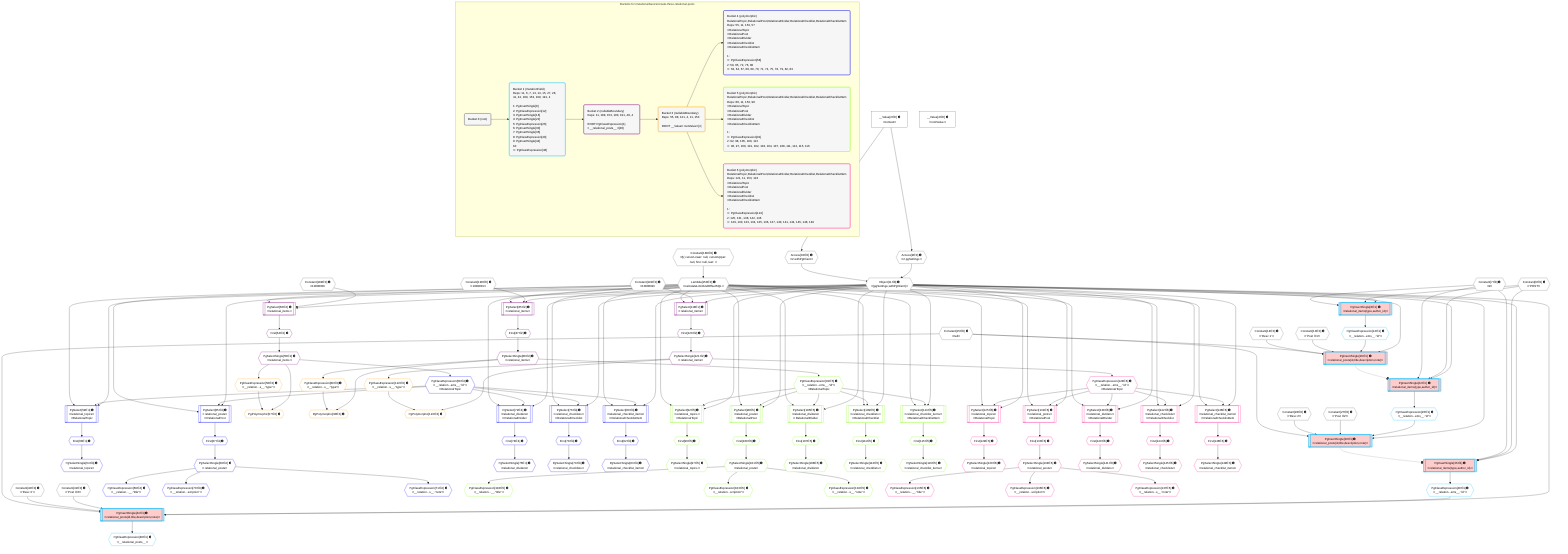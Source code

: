 %%{init: {'themeVariables': { 'fontSize': '12px'}}}%%
graph TD
    classDef path fill:#eee,stroke:#000,color:#000
    classDef plan fill:#fff,stroke-width:1px,color:#000
    classDef itemplan fill:#fff,stroke-width:2px,color:#000
    classDef unbatchedplan fill:#dff,stroke-width:1px,color:#000
    classDef sideeffectplan fill:#fcc,stroke-width:2px,color:#000
    classDef bucket fill:#f6f6f6,color:#000,stroke-width:2px,text-align:left


    %% plan dependencies
    Object11{{"Object[11∈0] ➊<br />ᐸ{pgSettings,withPgClient}ᐳ"}}:::plan
    Access9{{"Access[9∈0] ➊<br />ᐸ2.pgSettingsᐳ"}}:::plan
    Access10{{"Access[10∈0] ➊<br />ᐸ2.withPgClientᐳ"}}:::plan
    Access9 & Access10 --> Object11
    __Value2["__Value[2∈0] ➊<br />ᐸcontextᐳ"]:::plan
    __Value2 --> Access9
    __Value2 --> Access10
    Lambda153{{"Lambda[153∈0] ➊<br />ᐸcalculateLimitAndOffsetSQLᐳ"}}:::plan
    Constant188{{"Constant[188∈0] ➊<br />ᐸ§{ cursorLower: null, cursorUpper: null, first: null, last: ᐳ"}}:::plan
    Constant188 --> Lambda153
    __Value4["__Value[4∈0] ➊<br />ᐸrootValueᐳ"]:::plan
    Constant6{{"Constant[6∈0] ➊<br />ᐸ'POST'ᐳ"}}:::plan
    Constant7{{"Constant[7∈0] ➊<br />ᐸ2ᐳ"}}:::plan
    Constant13{{"Constant[13∈0] ➊<br />ᐸ'Post ꖛ1'ᐳ"}}:::plan
    Constant14{{"Constant[14∈0] ➊<br />ᐸ'Desc 1'ᐳ"}}:::plan
    Constant15{{"Constant[15∈0] ➊<br />ᐸnullᐳ"}}:::plan
    Constant27{{"Constant[27∈0] ➊<br />ᐸ'Post ꖛ2'ᐳ"}}:::plan
    Constant28{{"Constant[28∈0] ➊<br />ᐸ'Desc 2'ᐳ"}}:::plan
    Constant41{{"Constant[41∈0] ➊<br />ᐸ'Post ꖛ3'ᐳ"}}:::plan
    Constant42{{"Constant[42∈0] ➊<br />ᐸ'Desc 3'ᐳ"}}:::plan
    Constant189{{"Constant[189∈0] ➊<br />ᐸ1000000ᐳ"}}:::plan
    Constant190{{"Constant[190∈0] ➊<br />ᐸ1000001ᐳ"}}:::plan
    Constant191{{"Constant[191∈0] ➊<br />ᐸ1000002ᐳ"}}:::plan
    PgInsertSingle16[["PgInsertSingle[16∈1] ➊<br />ᐸrelational_posts(id,title,description,note)ᐳ"]]:::sideeffectplan
    PgClassExpression12{{"PgClassExpression[12∈1] ➊<br />ᐸ__relation...ems__.”id”ᐳ"}}:::plan
    Object11 & PgClassExpression12 & Constant13 & Constant14 & Constant15 --> PgInsertSingle16
    PgInsertSingle30[["PgInsertSingle[30∈1] ➊<br />ᐸrelational_posts(id,title,description,note)ᐳ"]]:::sideeffectplan
    PgClassExpression26{{"PgClassExpression[26∈1] ➊<br />ᐸ__relation...ems__.”id”ᐳ"}}:::plan
    Object11 & PgClassExpression26 & Constant27 & Constant28 & Constant15 --> PgInsertSingle30
    PgInsertSingle44[["PgInsertSingle[44∈1] ➊<br />ᐸrelational_posts(id,title,description,note)ᐳ"]]:::sideeffectplan
    PgClassExpression40{{"PgClassExpression[40∈1] ➊<br />ᐸ__relation...ems__.”id”ᐳ"}}:::plan
    Object11 & PgClassExpression40 & Constant41 & Constant42 & Constant15 --> PgInsertSingle44
    PgInsertSingle8[["PgInsertSingle[8∈1] ➊<br />ᐸrelational_items(type,author_id)ᐳ"]]:::sideeffectplan
    Object11 & Constant6 & Constant7 --> PgInsertSingle8
    PgInsertSingle22[["PgInsertSingle[22∈1] ➊<br />ᐸrelational_items(type,author_id)ᐳ"]]:::sideeffectplan
    Object11 & Constant6 & Constant7 --> PgInsertSingle22
    PgInsertSingle36[["PgInsertSingle[36∈1] ➊<br />ᐸrelational_items(type,author_id)ᐳ"]]:::sideeffectplan
    Object11 & Constant6 & Constant7 --> PgInsertSingle36
    PgInsertSingle8 --> PgClassExpression12
    PgInsertSingle22 --> PgClassExpression26
    PgInsertSingle36 --> PgClassExpression40
    PgClassExpression48{{"PgClassExpression[48∈1] ➊<br />ᐸ__relational_posts__ᐳ"}}:::plan
    PgInsertSingle44 --> PgClassExpression48
    PgSelect50[["PgSelect[50∈2] ➊<br />ᐸrelational_itemsᐳ"]]:::plan
    Object11 & Constant189 & Lambda153 --> PgSelect50
    PgSelect85[["PgSelect[85∈2] ➊<br />ᐸrelational_itemsᐳ"]]:::plan
    Object11 & Constant190 & Lambda153 --> PgSelect85
    PgSelect118[["PgSelect[118∈2] ➊<br />ᐸrelational_itemsᐳ"]]:::plan
    Object11 & Constant191 & Lambda153 --> PgSelect118
    First54{{"First[54∈2] ➊"}}:::plan
    PgSelect50 --> First54
    PgSelectSingle55{{"PgSelectSingle[55∈2] ➊<br />ᐸrelational_itemsᐳ"}}:::plan
    First54 --> PgSelectSingle55
    First87{{"First[87∈2] ➊"}}:::plan
    PgSelect85 --> First87
    PgSelectSingle88{{"PgSelectSingle[88∈2] ➊<br />ᐸrelational_itemsᐳ"}}:::plan
    First87 --> PgSelectSingle88
    First120{{"First[120∈2] ➊"}}:::plan
    PgSelect118 --> First120
    PgSelectSingle121{{"PgSelectSingle[121∈2] ➊<br />ᐸrelational_itemsᐳ"}}:::plan
    First120 --> PgSelectSingle121
    PgPolymorphic57{{"PgPolymorphic[57∈3] ➊"}}:::plan
    PgClassExpression56{{"PgClassExpression[56∈3] ➊<br />ᐸ__relation...s__.”type”ᐳ"}}:::plan
    PgSelectSingle55 & PgClassExpression56 --> PgPolymorphic57
    PgPolymorphic90{{"PgPolymorphic[90∈3] ➊"}}:::plan
    PgClassExpression89{{"PgClassExpression[89∈3] ➊<br />ᐸ__relation...s__.”type”ᐳ"}}:::plan
    PgSelectSingle88 & PgClassExpression89 --> PgPolymorphic90
    PgPolymorphic123{{"PgPolymorphic[123∈3] ➊"}}:::plan
    PgClassExpression122{{"PgClassExpression[122∈3] ➊<br />ᐸ__relation...s__.”type”ᐳ"}}:::plan
    PgSelectSingle121 & PgClassExpression122 --> PgPolymorphic123
    PgSelectSingle55 --> PgClassExpression56
    PgSelectSingle88 --> PgClassExpression89
    PgSelectSingle121 --> PgClassExpression122
    PgSelect59[["PgSelect[59∈4] ➊<br />ᐸrelational_topicsᐳ<br />ᐳRelationalTopic"]]:::plan
    PgClassExpression58{{"PgClassExpression[58∈4] ➊<br />ᐸ__relation...ems__.”id”ᐳ<br />ᐳRelationalTopic"}}:::plan
    Object11 & PgClassExpression58 & Lambda153 --> PgSelect59
    PgSelect65[["PgSelect[65∈4] ➊<br />ᐸrelational_postsᐳ<br />ᐳRelationalPost"]]:::plan
    Object11 & PgClassExpression58 & Lambda153 --> PgSelect65
    PgSelect72[["PgSelect[72∈4] ➊<br />ᐸrelational_dividersᐳ<br />ᐳRelationalDivider"]]:::plan
    Object11 & PgClassExpression58 & Lambda153 --> PgSelect72
    PgSelect76[["PgSelect[76∈4] ➊<br />ᐸrelational_checklistsᐳ<br />ᐳRelationalChecklist"]]:::plan
    Object11 & PgClassExpression58 & Lambda153 --> PgSelect76
    PgSelect80[["PgSelect[80∈4] ➊<br />ᐸrelational_checklist_itemsᐳ<br />ᐳRelationalChecklistItem"]]:::plan
    Object11 & PgClassExpression58 & Lambda153 --> PgSelect80
    PgSelectSingle55 --> PgClassExpression58
    First63{{"First[63∈4] ➊"}}:::plan
    PgSelect59 --> First63
    PgSelectSingle64{{"PgSelectSingle[64∈4] ➊<br />ᐸrelational_topicsᐳ"}}:::plan
    First63 --> PgSelectSingle64
    First67{{"First[67∈4] ➊"}}:::plan
    PgSelect65 --> First67
    PgSelectSingle68{{"PgSelectSingle[68∈4] ➊<br />ᐸrelational_postsᐳ"}}:::plan
    First67 --> PgSelectSingle68
    PgClassExpression69{{"PgClassExpression[69∈4] ➊<br />ᐸ__relation...__.”title”ᐳ"}}:::plan
    PgSelectSingle68 --> PgClassExpression69
    PgClassExpression70{{"PgClassExpression[70∈4] ➊<br />ᐸ__relation...scription”ᐳ"}}:::plan
    PgSelectSingle68 --> PgClassExpression70
    PgClassExpression71{{"PgClassExpression[71∈4] ➊<br />ᐸ__relation...s__.”note”ᐳ"}}:::plan
    PgSelectSingle68 --> PgClassExpression71
    First74{{"First[74∈4] ➊"}}:::plan
    PgSelect72 --> First74
    PgSelectSingle75{{"PgSelectSingle[75∈4] ➊<br />ᐸrelational_dividersᐳ"}}:::plan
    First74 --> PgSelectSingle75
    First78{{"First[78∈4] ➊"}}:::plan
    PgSelect76 --> First78
    PgSelectSingle79{{"PgSelectSingle[79∈4] ➊<br />ᐸrelational_checklistsᐳ"}}:::plan
    First78 --> PgSelectSingle79
    First82{{"First[82∈4] ➊"}}:::plan
    PgSelect80 --> First82
    PgSelectSingle83{{"PgSelectSingle[83∈4] ➊<br />ᐸrelational_checklist_itemsᐳ"}}:::plan
    First82 --> PgSelectSingle83
    PgSelect92[["PgSelect[92∈5] ➊<br />ᐸrelational_topicsᐳ<br />ᐳRelationalTopic"]]:::plan
    PgClassExpression91{{"PgClassExpression[91∈5] ➊<br />ᐸ__relation...ems__.”id”ᐳ<br />ᐳRelationalTopic"}}:::plan
    Object11 & PgClassExpression91 & Lambda153 --> PgSelect92
    PgSelect98[["PgSelect[98∈5] ➊<br />ᐸrelational_postsᐳ<br />ᐳRelationalPost"]]:::plan
    Object11 & PgClassExpression91 & Lambda153 --> PgSelect98
    PgSelect105[["PgSelect[105∈5] ➊<br />ᐸrelational_dividersᐳ<br />ᐳRelationalDivider"]]:::plan
    Object11 & PgClassExpression91 & Lambda153 --> PgSelect105
    PgSelect109[["PgSelect[109∈5] ➊<br />ᐸrelational_checklistsᐳ<br />ᐳRelationalChecklist"]]:::plan
    Object11 & PgClassExpression91 & Lambda153 --> PgSelect109
    PgSelect113[["PgSelect[113∈5] ➊<br />ᐸrelational_checklist_itemsᐳ<br />ᐳRelationalChecklistItem"]]:::plan
    Object11 & PgClassExpression91 & Lambda153 --> PgSelect113
    PgSelectSingle88 --> PgClassExpression91
    First96{{"First[96∈5] ➊"}}:::plan
    PgSelect92 --> First96
    PgSelectSingle97{{"PgSelectSingle[97∈5] ➊<br />ᐸrelational_topicsᐳ"}}:::plan
    First96 --> PgSelectSingle97
    First100{{"First[100∈5] ➊"}}:::plan
    PgSelect98 --> First100
    PgSelectSingle101{{"PgSelectSingle[101∈5] ➊<br />ᐸrelational_postsᐳ"}}:::plan
    First100 --> PgSelectSingle101
    PgClassExpression102{{"PgClassExpression[102∈5] ➊<br />ᐸ__relation...__.”title”ᐳ"}}:::plan
    PgSelectSingle101 --> PgClassExpression102
    PgClassExpression103{{"PgClassExpression[103∈5] ➊<br />ᐸ__relation...scription”ᐳ"}}:::plan
    PgSelectSingle101 --> PgClassExpression103
    PgClassExpression104{{"PgClassExpression[104∈5] ➊<br />ᐸ__relation...s__.”note”ᐳ"}}:::plan
    PgSelectSingle101 --> PgClassExpression104
    First107{{"First[107∈5] ➊"}}:::plan
    PgSelect105 --> First107
    PgSelectSingle108{{"PgSelectSingle[108∈5] ➊<br />ᐸrelational_dividersᐳ"}}:::plan
    First107 --> PgSelectSingle108
    First111{{"First[111∈5] ➊"}}:::plan
    PgSelect109 --> First111
    PgSelectSingle112{{"PgSelectSingle[112∈5] ➊<br />ᐸrelational_checklistsᐳ"}}:::plan
    First111 --> PgSelectSingle112
    First115{{"First[115∈5] ➊"}}:::plan
    PgSelect113 --> First115
    PgSelectSingle116{{"PgSelectSingle[116∈5] ➊<br />ᐸrelational_checklist_itemsᐳ"}}:::plan
    First115 --> PgSelectSingle116
    PgSelect125[["PgSelect[125∈6] ➊<br />ᐸrelational_topicsᐳ<br />ᐳRelationalTopic"]]:::plan
    PgClassExpression124{{"PgClassExpression[124∈6] ➊<br />ᐸ__relation...ems__.”id”ᐳ<br />ᐳRelationalTopic"}}:::plan
    Object11 & PgClassExpression124 & Lambda153 --> PgSelect125
    PgSelect131[["PgSelect[131∈6] ➊<br />ᐸrelational_postsᐳ<br />ᐳRelationalPost"]]:::plan
    Object11 & PgClassExpression124 & Lambda153 --> PgSelect131
    PgSelect138[["PgSelect[138∈6] ➊<br />ᐸrelational_dividersᐳ<br />ᐳRelationalDivider"]]:::plan
    Object11 & PgClassExpression124 & Lambda153 --> PgSelect138
    PgSelect142[["PgSelect[142∈6] ➊<br />ᐸrelational_checklistsᐳ<br />ᐳRelationalChecklist"]]:::plan
    Object11 & PgClassExpression124 & Lambda153 --> PgSelect142
    PgSelect146[["PgSelect[146∈6] ➊<br />ᐸrelational_checklist_itemsᐳ<br />ᐳRelationalChecklistItem"]]:::plan
    Object11 & PgClassExpression124 & Lambda153 --> PgSelect146
    PgSelectSingle121 --> PgClassExpression124
    First129{{"First[129∈6] ➊"}}:::plan
    PgSelect125 --> First129
    PgSelectSingle130{{"PgSelectSingle[130∈6] ➊<br />ᐸrelational_topicsᐳ"}}:::plan
    First129 --> PgSelectSingle130
    First133{{"First[133∈6] ➊"}}:::plan
    PgSelect131 --> First133
    PgSelectSingle134{{"PgSelectSingle[134∈6] ➊<br />ᐸrelational_postsᐳ"}}:::plan
    First133 --> PgSelectSingle134
    PgClassExpression135{{"PgClassExpression[135∈6] ➊<br />ᐸ__relation...__.”title”ᐳ"}}:::plan
    PgSelectSingle134 --> PgClassExpression135
    PgClassExpression136{{"PgClassExpression[136∈6] ➊<br />ᐸ__relation...scription”ᐳ"}}:::plan
    PgSelectSingle134 --> PgClassExpression136
    PgClassExpression137{{"PgClassExpression[137∈6] ➊<br />ᐸ__relation...s__.”note”ᐳ"}}:::plan
    PgSelectSingle134 --> PgClassExpression137
    First140{{"First[140∈6] ➊"}}:::plan
    PgSelect138 --> First140
    PgSelectSingle141{{"PgSelectSingle[141∈6] ➊<br />ᐸrelational_dividersᐳ"}}:::plan
    First140 --> PgSelectSingle141
    First144{{"First[144∈6] ➊"}}:::plan
    PgSelect142 --> First144
    PgSelectSingle145{{"PgSelectSingle[145∈6] ➊<br />ᐸrelational_checklistsᐳ"}}:::plan
    First144 --> PgSelectSingle145
    First148{{"First[148∈6] ➊"}}:::plan
    PgSelect146 --> First148
    PgSelectSingle149{{"PgSelectSingle[149∈6] ➊<br />ᐸrelational_checklist_itemsᐳ"}}:::plan
    First148 --> PgSelectSingle149

    %% define steps

    %% implicit side effects
    PgInsertSingle16 -.-o PgInsertSingle22
    PgInsertSingle30 -.-o PgInsertSingle36

    subgraph "Buckets for mutations/basics/create-three-relational-posts"
    Bucket0("Bucket 0 (root)"):::bucket
    classDef bucket0 stroke:#696969
    class Bucket0,__Value2,__Value4,Constant6,Constant7,Access9,Access10,Object11,Constant13,Constant14,Constant15,Constant27,Constant28,Constant41,Constant42,Lambda153,Constant188,Constant189,Constant190,Constant191 bucket0
    Bucket1("Bucket 1 (mutationField)<br />Deps: 11, 6, 7, 13, 14, 15, 27, 28, 41, 42, 189, 153, 190, 191, 4<br /><br />1: PgInsertSingle[8]<br />2: PgClassExpression[12]<br />3: PgInsertSingle[16]<br />4: PgInsertSingle[22]<br />5: PgClassExpression[26]<br />6: PgInsertSingle[30]<br />7: PgInsertSingle[36]<br />8: PgClassExpression[40]<br />9: PgInsertSingle[44]<br />10: <br />ᐳ: PgClassExpression[48]"):::bucket
    classDef bucket1 stroke:#00bfff
    class Bucket1,PgInsertSingle8,PgClassExpression12,PgInsertSingle16,PgInsertSingle22,PgClassExpression26,PgInsertSingle30,PgInsertSingle36,PgClassExpression40,PgInsertSingle44,PgClassExpression48 bucket1
    Bucket2("Bucket 2 (nullableBoundary)<br />Deps: 11, 189, 153, 190, 191, 48, 4<br /><br />ROOT PgClassExpression{1}ᐸ__relational_posts__ᐳ[48]"):::bucket
    classDef bucket2 stroke:#7f007f
    class Bucket2,PgSelect50,First54,PgSelectSingle55,PgSelect85,First87,PgSelectSingle88,PgSelect118,First120,PgSelectSingle121 bucket2
    Bucket3("Bucket 3 (nullableBoundary)<br />Deps: 55, 88, 121, 4, 11, 153<br /><br />ROOT __ValueᐸrootValueᐳ[4]"):::bucket
    classDef bucket3 stroke:#ffa500
    class Bucket3,PgClassExpression56,PgPolymorphic57,PgClassExpression89,PgPolymorphic90,PgClassExpression122,PgPolymorphic123 bucket3
    Bucket4("Bucket 4 (polymorphic)<br />RelationalTopic,RelationalPost,RelationalDivider,RelationalChecklist,RelationalChecklistItem<br />Deps: 55, 11, 153, 57<br />ᐳRelationalTopic<br />ᐳRelationalPost<br />ᐳRelationalDivider<br />ᐳRelationalChecklist<br />ᐳRelationalChecklistItem<br /><br />1: <br />ᐳ: PgClassExpression[58]<br />2: 59, 65, 72, 76, 80<br />ᐳ: 63, 64, 67, 68, 69, 70, 71, 74, 75, 78, 79, 82, 83"):::bucket
    classDef bucket4 stroke:#0000ff
    class Bucket4,PgClassExpression58,PgSelect59,First63,PgSelectSingle64,PgSelect65,First67,PgSelectSingle68,PgClassExpression69,PgClassExpression70,PgClassExpression71,PgSelect72,First74,PgSelectSingle75,PgSelect76,First78,PgSelectSingle79,PgSelect80,First82,PgSelectSingle83 bucket4
    Bucket5("Bucket 5 (polymorphic)<br />RelationalTopic,RelationalPost,RelationalDivider,RelationalChecklist,RelationalChecklistItem<br />Deps: 88, 11, 153, 90<br />ᐳRelationalTopic<br />ᐳRelationalPost<br />ᐳRelationalDivider<br />ᐳRelationalChecklist<br />ᐳRelationalChecklistItem<br /><br />1: <br />ᐳ: PgClassExpression[91]<br />2: 92, 98, 105, 109, 113<br />ᐳ: 96, 97, 100, 101, 102, 103, 104, 107, 108, 111, 112, 115, 116"):::bucket
    classDef bucket5 stroke:#7fff00
    class Bucket5,PgClassExpression91,PgSelect92,First96,PgSelectSingle97,PgSelect98,First100,PgSelectSingle101,PgClassExpression102,PgClassExpression103,PgClassExpression104,PgSelect105,First107,PgSelectSingle108,PgSelect109,First111,PgSelectSingle112,PgSelect113,First115,PgSelectSingle116 bucket5
    Bucket6("Bucket 6 (polymorphic)<br />RelationalTopic,RelationalPost,RelationalDivider,RelationalChecklist,RelationalChecklistItem<br />Deps: 121, 11, 153, 123<br />ᐳRelationalTopic<br />ᐳRelationalPost<br />ᐳRelationalDivider<br />ᐳRelationalChecklist<br />ᐳRelationalChecklistItem<br /><br />1: <br />ᐳ: PgClassExpression[124]<br />2: 125, 131, 138, 142, 146<br />ᐳ: 129, 130, 133, 134, 135, 136, 137, 140, 141, 144, 145, 148, 149"):::bucket
    classDef bucket6 stroke:#ff1493
    class Bucket6,PgClassExpression124,PgSelect125,First129,PgSelectSingle130,PgSelect131,First133,PgSelectSingle134,PgClassExpression135,PgClassExpression136,PgClassExpression137,PgSelect138,First140,PgSelectSingle141,PgSelect142,First144,PgSelectSingle145,PgSelect146,First148,PgSelectSingle149 bucket6
    Bucket0 --> Bucket1
    Bucket1 --> Bucket2
    Bucket2 --> Bucket3
    Bucket3 --> Bucket4 & Bucket5 & Bucket6
    end